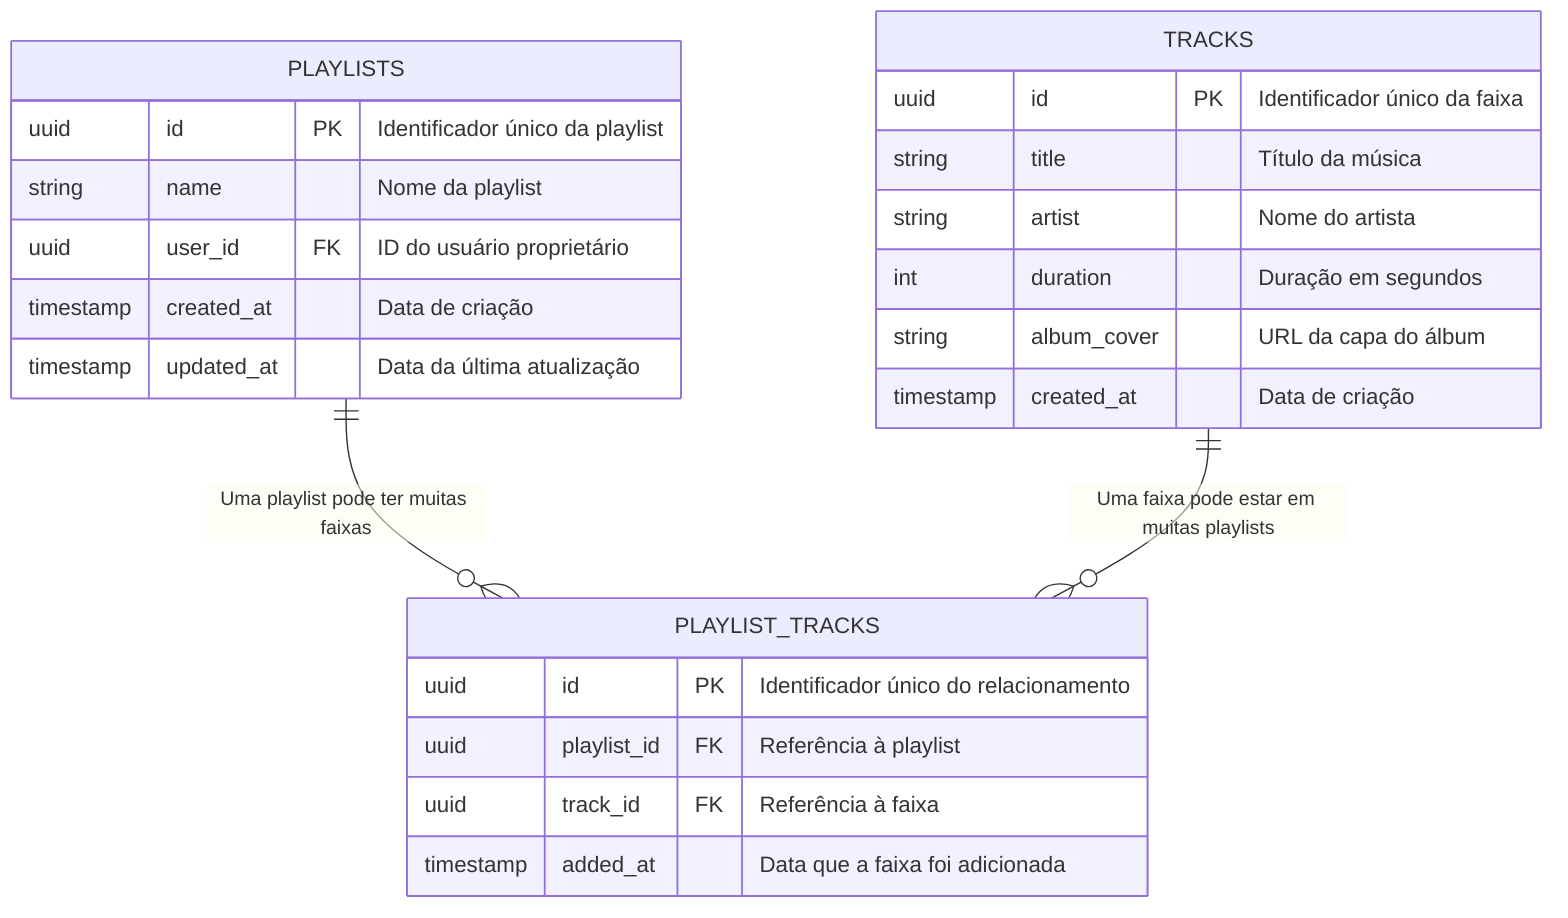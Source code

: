%% Relacionamentos do Banco de Dados - Sistema de Streaming

erDiagram
    PLAYLISTS {
        uuid id PK "Identificador único da playlist"
        string name "Nome da playlist"
        uuid user_id FK "ID do usuário proprietário"
        timestamp created_at "Data de criação"
        timestamp updated_at "Data da última atualização"
    }

    TRACKS {
        uuid id PK "Identificador único da faixa"
        string title "Título da música"
        string artist "Nome do artista"
        int duration "Duração em segundos"
        string album_cover "URL da capa do álbum"
        timestamp created_at "Data de criação"
    }

    PLAYLIST_TRACKS {
        uuid id PK "Identificador único do relacionamento"
        uuid playlist_id FK "Referência à playlist"
        uuid track_id FK "Referência à faixa"
        timestamp added_at "Data que a faixa foi adicionada"
    }

    PLAYLISTS ||--o{ PLAYLIST_TRACKS : "Uma playlist pode ter muitas faixas"
    TRACKS ||--o{ PLAYLIST_TRACKS : "Uma faixa pode estar em muitas playlists"